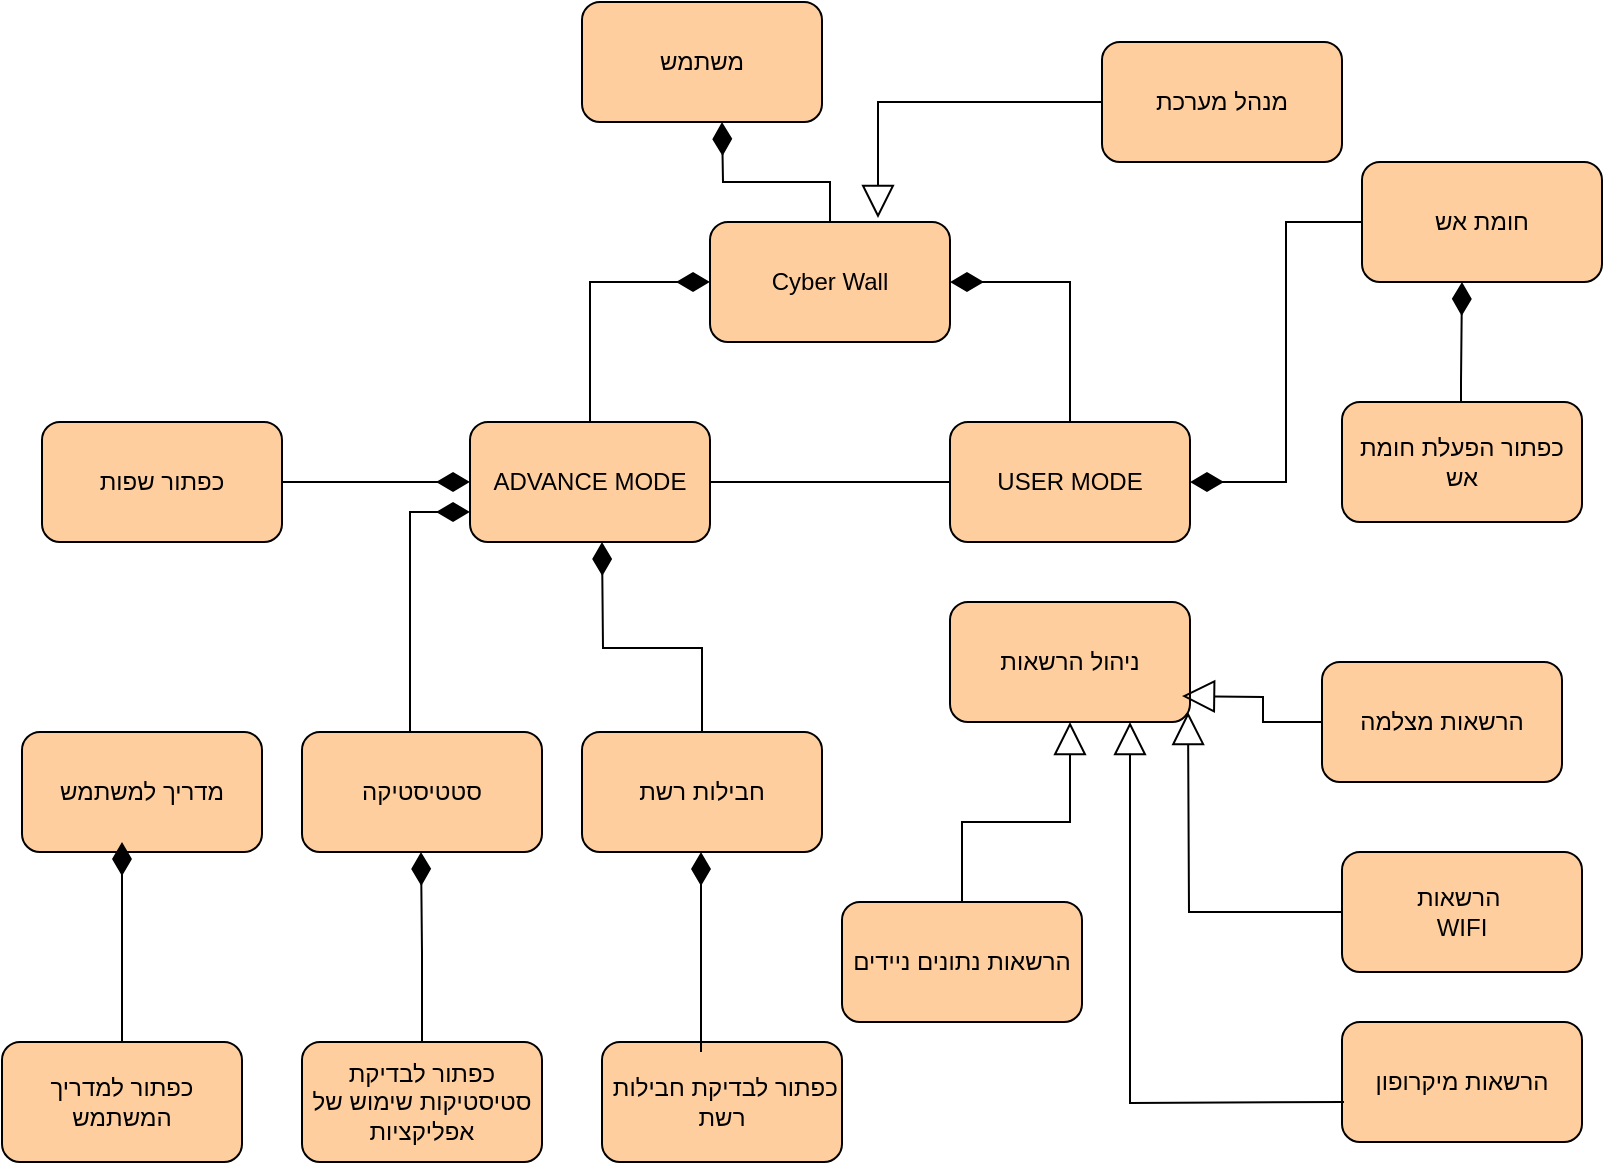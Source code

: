 <mxfile version="15.7.3" type="device"><diagram id="PhHUllTq8xkldRkLEdv-" name="‫עמוד-1‬"><mxGraphModel dx="1038" dy="641" grid="1" gridSize="10" guides="1" tooltips="1" connect="1" arrows="1" fold="1" page="1" pageScale="1" pageWidth="827" pageHeight="1169" math="0" shadow="0"><root><mxCell id="0"/><mxCell id="1" parent="0"/><mxCell id="DgxgWsZmzEJjlQLmFjYC-44" style="edgeStyle=orthogonalEdgeStyle;rounded=0;jumpSize=10;orthogonalLoop=1;jettySize=auto;html=1;endArrow=diamondThin;endFill=1;endSize=14;strokeWidth=1;" edge="1" parent="1" source="DgxgWsZmzEJjlQLmFjYC-1"><mxGeometry relative="1" as="geometry"><mxPoint x="360" y="220" as="targetPoint"/></mxGeometry></mxCell><mxCell id="DgxgWsZmzEJjlQLmFjYC-1" value="Cyber Wall" style="rounded=1;whiteSpace=wrap;html=1;fillColor=#FFCE9F;" vertex="1" parent="1"><mxGeometry x="354" y="270" width="120" height="60" as="geometry"/></mxCell><mxCell id="DgxgWsZmzEJjlQLmFjYC-2" value="משתמש" style="rounded=1;whiteSpace=wrap;html=1;fillColor=#FFCE9F;" vertex="1" parent="1"><mxGeometry x="290" y="160" width="120" height="60" as="geometry"/></mxCell><mxCell id="DgxgWsZmzEJjlQLmFjYC-42" style="edgeStyle=orthogonalEdgeStyle;rounded=0;jumpSize=10;orthogonalLoop=1;jettySize=auto;html=1;entryX=0.7;entryY=-0.033;entryDx=0;entryDy=0;endArrow=block;endFill=0;endSize=14;strokeWidth=1;entryPerimeter=0;" edge="1" parent="1" source="DgxgWsZmzEJjlQLmFjYC-3" target="DgxgWsZmzEJjlQLmFjYC-1"><mxGeometry relative="1" as="geometry"/></mxCell><mxCell id="DgxgWsZmzEJjlQLmFjYC-3" value="מנהל מערכת" style="rounded=1;whiteSpace=wrap;html=1;fillColor=#FFCE9F;" vertex="1" parent="1"><mxGeometry x="550" y="180" width="120" height="60" as="geometry"/></mxCell><mxCell id="DgxgWsZmzEJjlQLmFjYC-34" style="edgeStyle=orthogonalEdgeStyle;rounded=0;jumpSize=10;orthogonalLoop=1;jettySize=auto;html=1;endArrow=none;endFill=0;endSize=14;strokeWidth=1;" edge="1" parent="1" source="DgxgWsZmzEJjlQLmFjYC-4" target="DgxgWsZmzEJjlQLmFjYC-5"><mxGeometry relative="1" as="geometry"/></mxCell><mxCell id="DgxgWsZmzEJjlQLmFjYC-40" style="edgeStyle=orthogonalEdgeStyle;rounded=0;jumpSize=10;orthogonalLoop=1;jettySize=auto;html=1;entryX=0;entryY=0.5;entryDx=0;entryDy=0;endArrow=diamondThin;endFill=1;endSize=14;strokeWidth=1;" edge="1" parent="1" source="DgxgWsZmzEJjlQLmFjYC-4" target="DgxgWsZmzEJjlQLmFjYC-1"><mxGeometry relative="1" as="geometry"/></mxCell><mxCell id="DgxgWsZmzEJjlQLmFjYC-4" value="ADVANCE MODE" style="rounded=1;whiteSpace=wrap;html=1;fillColor=#FFCE9F;" vertex="1" parent="1"><mxGeometry x="234" y="370" width="120" height="60" as="geometry"/></mxCell><mxCell id="DgxgWsZmzEJjlQLmFjYC-39" style="edgeStyle=orthogonalEdgeStyle;rounded=0;jumpSize=10;orthogonalLoop=1;jettySize=auto;html=1;entryX=1;entryY=0.5;entryDx=0;entryDy=0;endArrow=diamondThin;endFill=1;endSize=14;strokeWidth=1;" edge="1" parent="1" source="DgxgWsZmzEJjlQLmFjYC-5" target="DgxgWsZmzEJjlQLmFjYC-1"><mxGeometry relative="1" as="geometry"/></mxCell><mxCell id="DgxgWsZmzEJjlQLmFjYC-5" value="USER MODE" style="rounded=1;whiteSpace=wrap;html=1;fillColor=#FFCE9F;" vertex="1" parent="1"><mxGeometry x="474" y="370" width="120" height="60" as="geometry"/></mxCell><mxCell id="DgxgWsZmzEJjlQLmFjYC-41" style="edgeStyle=orthogonalEdgeStyle;rounded=0;jumpSize=10;orthogonalLoop=1;jettySize=auto;html=1;entryX=1;entryY=0.5;entryDx=0;entryDy=0;endArrow=diamondThin;endFill=1;endSize=14;strokeWidth=1;" edge="1" parent="1" source="DgxgWsZmzEJjlQLmFjYC-6" target="DgxgWsZmzEJjlQLmFjYC-5"><mxGeometry relative="1" as="geometry"/></mxCell><mxCell id="DgxgWsZmzEJjlQLmFjYC-6" value="חומת אש&lt;span style=&quot;color: rgba(0 , 0 , 0 , 0) ; font-family: monospace ; font-size: 0px&quot;&gt;%3CmxGraphModel%3E%3Croot%3E%3CmxCell%20id%3D%220%22%2F%3E%3CmxCell%20id%3D%221%22%20parent%3D%220%22%2F%3E%3CmxCell%20id%3D%222%22%20value%3D%22Cyber%20Wall%22%20style%3D%22rounded%3D1%3BwhiteSpace%3Dwrap%3Bhtml%3D1%3B%22%20vertex%3D%221%22%20parent%3D%221%22%3E%3CmxGeometry%20x%3D%22354%22%20y%3D%22280%22%20width%3D%22120%22%20height%3D%2260%22%20as%3D%22geometry%22%2F%3E%3C%2FmxCell%3E%3C%2Froot%3E%3C%2FmxGraphModel%3E&lt;/span&gt;" style="rounded=1;whiteSpace=wrap;html=1;fillColor=#FFCE9F;" vertex="1" parent="1"><mxGeometry x="680" y="240" width="120" height="60" as="geometry"/></mxCell><mxCell id="DgxgWsZmzEJjlQLmFjYC-7" value="מדריך למשתמש" style="rounded=1;whiteSpace=wrap;html=1;fillColor=#FFCE9F;" vertex="1" parent="1"><mxGeometry x="10" y="525" width="120" height="60" as="geometry"/></mxCell><mxCell id="DgxgWsZmzEJjlQLmFjYC-8" value="סטטיסטיקה" style="rounded=1;whiteSpace=wrap;html=1;fillColor=#FFCE9F;" vertex="1" parent="1"><mxGeometry x="150" y="525" width="120" height="60" as="geometry"/></mxCell><mxCell id="DgxgWsZmzEJjlQLmFjYC-9" value="חבילות רשת" style="rounded=1;whiteSpace=wrap;html=1;fillColor=#FFCE9F;" vertex="1" parent="1"><mxGeometry x="290" y="525" width="120" height="60" as="geometry"/></mxCell><mxCell id="DgxgWsZmzEJjlQLmFjYC-33" style="edgeStyle=orthogonalEdgeStyle;rounded=0;jumpSize=10;orthogonalLoop=1;jettySize=auto;html=1;entryX=0;entryY=0.5;entryDx=0;entryDy=0;endArrow=diamondThin;endFill=1;endSize=14;strokeWidth=1;" edge="1" parent="1" source="DgxgWsZmzEJjlQLmFjYC-10" target="DgxgWsZmzEJjlQLmFjYC-4"><mxGeometry relative="1" as="geometry"/></mxCell><mxCell id="DgxgWsZmzEJjlQLmFjYC-10" value="כפתור שפות" style="rounded=1;whiteSpace=wrap;html=1;fillColor=#FFCE9F;" vertex="1" parent="1"><mxGeometry x="20" y="370" width="120" height="60" as="geometry"/></mxCell><mxCell id="DgxgWsZmzEJjlQLmFjYC-11" value="ניהול הרשאות" style="rounded=1;whiteSpace=wrap;html=1;fillColor=#FFCE9F;" vertex="1" parent="1"><mxGeometry x="474" y="460" width="120" height="60" as="geometry"/></mxCell><mxCell id="DgxgWsZmzEJjlQLmFjYC-12" value="כפתור לבדיקת סטיסטיקות שימוש של אפליקציות" style="rounded=1;whiteSpace=wrap;html=1;fillColor=#FFCE9F;" vertex="1" parent="1"><mxGeometry x="150" y="680" width="120" height="60" as="geometry"/></mxCell><mxCell id="DgxgWsZmzEJjlQLmFjYC-13" value="&amp;nbsp;כפתור לבדיקת חבילות רשת" style="rounded=1;whiteSpace=wrap;html=1;fillColor=#FFCE9F;" vertex="1" parent="1"><mxGeometry x="300" y="680" width="120" height="60" as="geometry"/></mxCell><mxCell id="DgxgWsZmzEJjlQLmFjYC-16" style="edgeStyle=orthogonalEdgeStyle;rounded=0;orthogonalLoop=1;jettySize=auto;html=1;endArrow=diamondThin;endFill=1;jumpSize=10;strokeWidth=1;endSize=14;" edge="1" parent="1" source="DgxgWsZmzEJjlQLmFjYC-14"><mxGeometry relative="1" as="geometry"><mxPoint x="60" y="580" as="targetPoint"/></mxGeometry></mxCell><mxCell id="DgxgWsZmzEJjlQLmFjYC-14" value="כפתור למדריך המשתמש" style="rounded=1;whiteSpace=wrap;html=1;fillColor=#FFCE9F;" vertex="1" parent="1"><mxGeometry y="680" width="120" height="60" as="geometry"/></mxCell><mxCell id="DgxgWsZmzEJjlQLmFjYC-15" value="כפתור הפעלת חומת אש" style="rounded=1;whiteSpace=wrap;html=1;fillColor=#FFCE9F;" vertex="1" parent="1"><mxGeometry x="670" y="360" width="120" height="60" as="geometry"/></mxCell><mxCell id="DgxgWsZmzEJjlQLmFjYC-18" style="edgeStyle=orthogonalEdgeStyle;rounded=0;orthogonalLoop=1;jettySize=auto;html=1;endArrow=diamondThin;endFill=1;jumpSize=10;strokeWidth=1;endSize=14;exitX=0.5;exitY=0;exitDx=0;exitDy=0;" edge="1" parent="1" source="DgxgWsZmzEJjlQLmFjYC-12"><mxGeometry relative="1" as="geometry"><mxPoint x="209.5" y="585" as="targetPoint"/><mxPoint x="210" y="670" as="sourcePoint"/><Array as="points"><mxPoint x="210" y="635"/></Array></mxGeometry></mxCell><mxCell id="DgxgWsZmzEJjlQLmFjYC-19" style="edgeStyle=orthogonalEdgeStyle;rounded=0;orthogonalLoop=1;jettySize=auto;html=1;endArrow=diamondThin;endFill=1;jumpSize=10;strokeWidth=1;endSize=14;" edge="1" parent="1"><mxGeometry relative="1" as="geometry"><mxPoint x="349.5" y="585" as="targetPoint"/><mxPoint x="349.5" y="685" as="sourcePoint"/></mxGeometry></mxCell><mxCell id="DgxgWsZmzEJjlQLmFjYC-20" value="הרשאות מצלמה" style="rounded=1;whiteSpace=wrap;html=1;fillColor=#FFCE9F;" vertex="1" parent="1"><mxGeometry x="660" y="490" width="120" height="60" as="geometry"/></mxCell><mxCell id="DgxgWsZmzEJjlQLmFjYC-21" value="הרשאות מיקרופון" style="rounded=1;whiteSpace=wrap;html=1;fillColor=#FFCE9F;" vertex="1" parent="1"><mxGeometry x="670" y="670" width="120" height="60" as="geometry"/></mxCell><mxCell id="DgxgWsZmzEJjlQLmFjYC-22" value="הרשאות&amp;nbsp;&lt;br&gt;WIFI" style="rounded=1;whiteSpace=wrap;html=1;fillColor=#FFCE9F;" vertex="1" parent="1"><mxGeometry x="670" y="585" width="120" height="60" as="geometry"/></mxCell><mxCell id="DgxgWsZmzEJjlQLmFjYC-25" style="edgeStyle=orthogonalEdgeStyle;rounded=0;jumpSize=10;orthogonalLoop=1;jettySize=auto;html=1;endArrow=block;endFill=0;endSize=14;strokeWidth=1;" edge="1" parent="1" source="DgxgWsZmzEJjlQLmFjYC-24" target="DgxgWsZmzEJjlQLmFjYC-11"><mxGeometry relative="1" as="geometry"/></mxCell><mxCell id="DgxgWsZmzEJjlQLmFjYC-24" value="הרשאות נתונים ניידים" style="rounded=1;whiteSpace=wrap;html=1;fillColor=#FFCE9F;" vertex="1" parent="1"><mxGeometry x="420" y="610" width="120" height="60" as="geometry"/></mxCell><mxCell id="DgxgWsZmzEJjlQLmFjYC-26" style="edgeStyle=orthogonalEdgeStyle;rounded=0;jumpSize=10;orthogonalLoop=1;jettySize=auto;html=1;endArrow=block;endFill=0;endSize=14;strokeWidth=1;exitX=0;exitY=0.5;exitDx=0;exitDy=0;" edge="1" parent="1" source="DgxgWsZmzEJjlQLmFjYC-20"><mxGeometry relative="1" as="geometry"><mxPoint x="609.5" y="662" as="sourcePoint"/><mxPoint x="590" y="507" as="targetPoint"/></mxGeometry></mxCell><mxCell id="DgxgWsZmzEJjlQLmFjYC-27" style="edgeStyle=orthogonalEdgeStyle;rounded=0;jumpSize=10;orthogonalLoop=1;jettySize=auto;html=1;endArrow=block;endFill=0;endSize=14;strokeWidth=1;exitX=0;exitY=0.5;exitDx=0;exitDy=0;" edge="1" parent="1" source="DgxgWsZmzEJjlQLmFjYC-22"><mxGeometry relative="1" as="geometry"><mxPoint x="593" y="670" as="sourcePoint"/><mxPoint x="593" y="515" as="targetPoint"/></mxGeometry></mxCell><mxCell id="DgxgWsZmzEJjlQLmFjYC-28" style="edgeStyle=orthogonalEdgeStyle;rounded=0;jumpSize=10;orthogonalLoop=1;jettySize=auto;html=1;endArrow=block;endFill=0;endSize=14;strokeWidth=1;exitX=0;exitY=0.5;exitDx=0;exitDy=0;entryX=0.75;entryY=1;entryDx=0;entryDy=0;" edge="1" parent="1" target="DgxgWsZmzEJjlQLmFjYC-11"><mxGeometry relative="1" as="geometry"><mxPoint x="671" y="710" as="sourcePoint"/><mxPoint x="594" y="610" as="targetPoint"/></mxGeometry></mxCell><mxCell id="DgxgWsZmzEJjlQLmFjYC-29" style="edgeStyle=orthogonalEdgeStyle;rounded=0;orthogonalLoop=1;jettySize=auto;html=1;endArrow=diamondThin;endFill=1;jumpSize=10;strokeWidth=1;endSize=14;exitX=0.5;exitY=0;exitDx=0;exitDy=0;" edge="1" parent="1" source="DgxgWsZmzEJjlQLmFjYC-9"><mxGeometry relative="1" as="geometry"><mxPoint x="300" y="430" as="targetPoint"/><mxPoint x="300" y="530" as="sourcePoint"/></mxGeometry></mxCell><mxCell id="DgxgWsZmzEJjlQLmFjYC-31" style="edgeStyle=orthogonalEdgeStyle;rounded=0;orthogonalLoop=1;jettySize=auto;html=1;endArrow=diamondThin;endFill=1;jumpSize=10;strokeWidth=1;endSize=14;entryX=0;entryY=0.75;entryDx=0;entryDy=0;" edge="1" parent="1" target="DgxgWsZmzEJjlQLmFjYC-4"><mxGeometry relative="1" as="geometry"><mxPoint x="209.5" y="425" as="targetPoint"/><mxPoint x="209.5" y="525" as="sourcePoint"/><Array as="points"><mxPoint x="204" y="525"/><mxPoint x="204" y="415"/></Array></mxGeometry></mxCell><mxCell id="DgxgWsZmzEJjlQLmFjYC-37" style="edgeStyle=orthogonalEdgeStyle;rounded=0;orthogonalLoop=1;jettySize=auto;html=1;endArrow=diamondThin;endFill=1;jumpSize=10;strokeWidth=1;endSize=14;" edge="1" parent="1"><mxGeometry relative="1" as="geometry"><mxPoint x="730" y="300" as="targetPoint"/><mxPoint x="729.5" y="360" as="sourcePoint"/><Array as="points"><mxPoint x="730" y="350"/><mxPoint x="730" y="350"/></Array></mxGeometry></mxCell></root></mxGraphModel></diagram></mxfile>